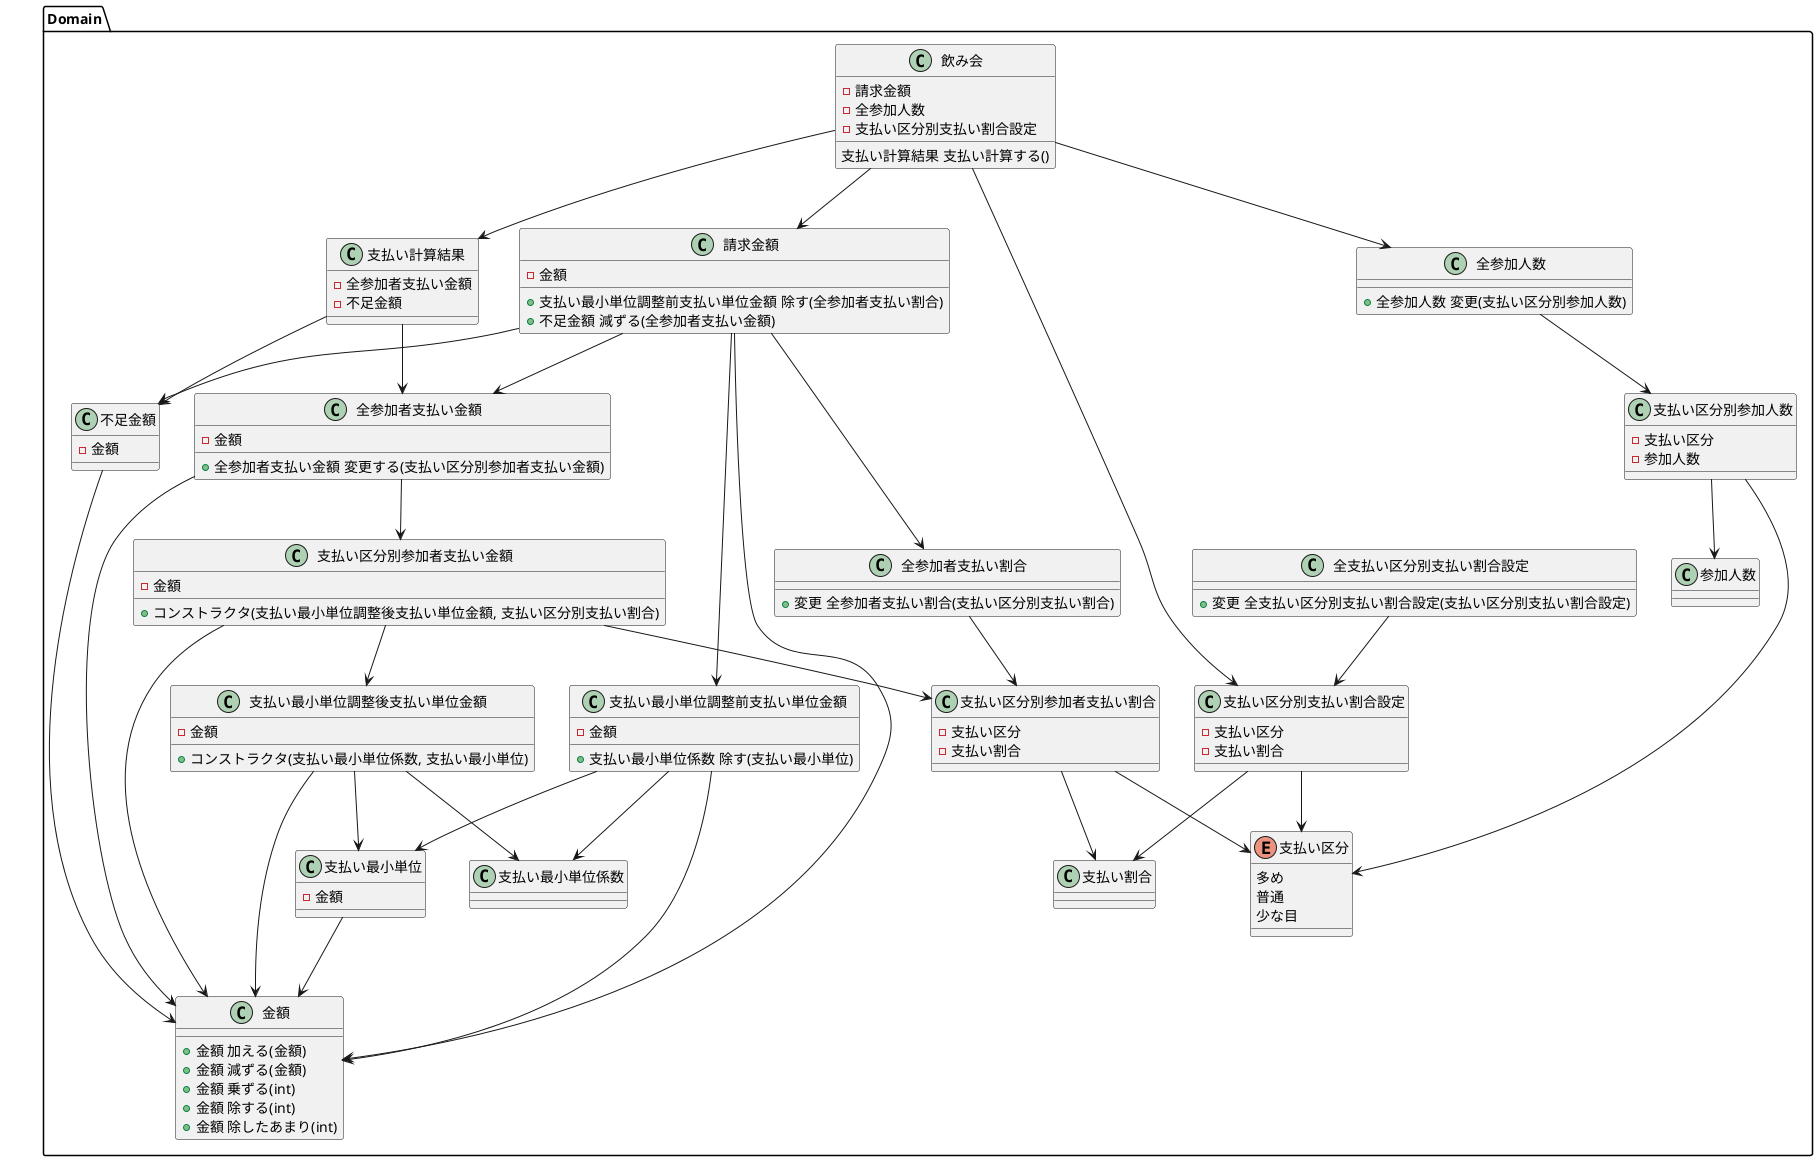 @startuml model
package Domain {

    class 支払い計算結果 {
        - 全参加者支払い金額
        - 不足金額
    }

    class 金額 {
        + 金額 加える(金額)
        + 金額 減ずる(金額)
        + 金額 乗ずる(int)
        + 金額 除する(int)
        + 金額 除したあまり(int)
    }

    class 請求金額 {
        - 金額
        + 支払い最小単位調整前支払い単位金額 除す(全参加者支払い割合)
        + 不足金額 減ずる(全参加者支払い金額)
    }

    class 全参加者支払い金額 {
        - 金額
        + 全参加者支払い金額 変更する(支払い区分別参加者支払い金額)
    }

    class 支払い区分別参加者支払い金額 {
        - 金額
        + コンストラクタ(支払い最小単位調整後支払い単位金額, 支払い区分別支払い割合)
    }

    class 不足金額 {
        - 金額
    }

    class 支払い最小単位調整前支払い単位金額 {
        - 金額
        + 支払い最小単位係数 除す(支払い最小単位)
    }

    class 支払い最小単位調整後支払い単位金額 {
        - 金額
        + コンストラクタ(支払い最小単位係数, 支払い最小単位)
    }

    class 支払い最小単位 {
        - 金額
    }

    class 支払い最小単位係数 {
    }
        
    enum 支払い区分 {
        多め
        普通
        少な目
    }

    class 支払い割合 {
    }

    class 支払い区分別支払い割合設定 {
        - 支払い区分
        - 支払い割合
    }

    class 全支払い区分別支払い割合設定 {
        + 変更 全支払い区分別支払い割合設定(支払い区分別支払い割合設定)
    }

    class 支払い区分別参加者支払い割合 {
        - 支払い区分
        - 支払い割合
    }

    class 全参加者支払い割合 {
        + 変更 全参加者支払い割合(支払い区分別支払い割合)
    }

    class 飲み会 {
        - 請求金額
        - 全参加人数
        - 支払い区分別支払い割合設定
        支払い計算結果 支払い計算する()
    }

    class 参加人数 {
    }

    class 支払い区分別参加人数 {
        - 支払い区分
        - 参加人数
    }

    class 全参加人数 {
        + 全参加人数 変更(支払い区分別参加人数)
    }
}

支払い計算結果 --> 全参加者支払い金額
支払い計算結果 --> 不足金額

請求金額 --> 支払い最小単位調整前支払い単位金額
請求金額 --> 全参加者支払い割合
請求金額 --> 全参加者支払い金額
請求金額 --> 不足金額

支払い区分別参加者支払い金額 --> 支払い最小単位調整後支払い単位金額
支払い区分別参加者支払い金額 --> 支払い区分別参加者支払い割合

全参加者支払い金額 --> 支払い区分別参加者支払い金額

支払い最小単位調整前支払い単位金額 --> 支払い最小単位係数
支払い最小単位調整前支払い単位金額 --> 支払い最小単位

支払い最小単位調整後支払い単位金額 --> 支払い最小単位係数
支払い最小単位調整後支払い単位金額 --> 支払い最小単位

支払い区分別支払い割合設定 --> 支払い区分
支払い区分別支払い割合設定 --> 支払い割合

全支払い区分別支払い割合設定 --> 支払い区分別支払い割合設定

支払い区分別参加者支払い割合 --> 支払い区分
支払い区分別参加者支払い割合 --> 支払い割合

全参加者支払い割合 --> 支払い区分別参加者支払い割合

飲み会 --> 支払い計算結果
飲み会 --> 請求金額
飲み会 --> 全参加人数
飲み会 --> 支払い区分別支払い割合設定

支払い区分別参加人数 --> 支払い区分
支払い区分別参加人数 --> 参加人数

全参加人数 --> 支払い区分別参加人数

請求金額 --> 金額
全参加者支払い金額 --> 金額
支払い区分別参加者支払い金額 --> 金額
不足金額 --> 金額
支払い最小単位調整前支払い単位金額 --> 金額
支払い最小単位調整後支払い単位金額 --> 金額
支払い最小単位 --> 金額
@enduml